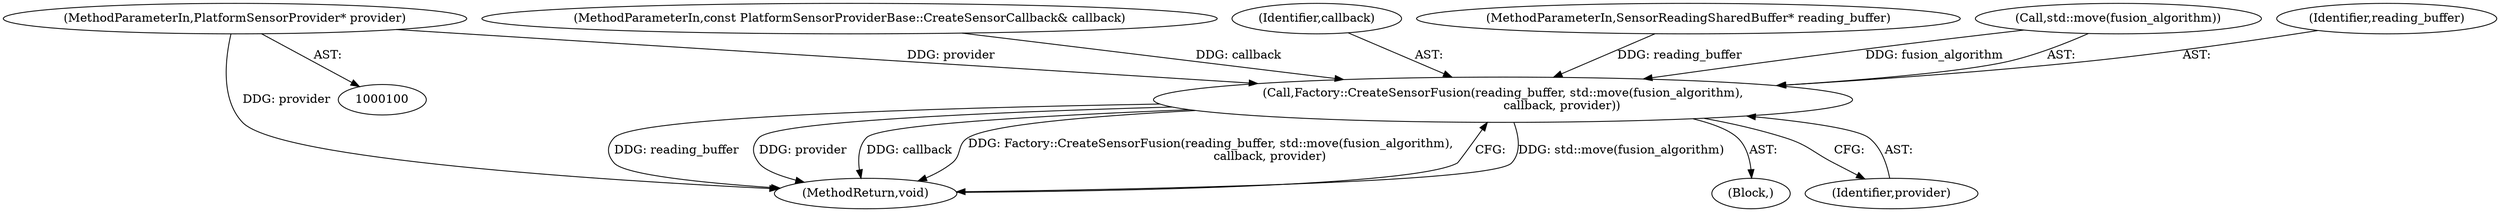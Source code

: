 digraph "0_Chrome_c0c8978849ac57e4ecd613ddc8ff7852a2054734_8@pointer" {
"1000102" [label="(MethodParameterIn,PlatformSensorProvider* provider)"];
"1000106" [label="(Call,Factory::CreateSensorFusion(reading_buffer, std::move(fusion_algorithm),\n                               callback, provider))"];
"1000112" [label="(MethodReturn,void)"];
"1000104" [label="(MethodParameterIn,const PlatformSensorProviderBase::CreateSensorCallback& callback)"];
"1000110" [label="(Identifier,callback)"];
"1000105" [label="(Block,)"];
"1000101" [label="(MethodParameterIn,SensorReadingSharedBuffer* reading_buffer)"];
"1000111" [label="(Identifier,provider)"];
"1000108" [label="(Call,std::move(fusion_algorithm))"];
"1000106" [label="(Call,Factory::CreateSensorFusion(reading_buffer, std::move(fusion_algorithm),\n                               callback, provider))"];
"1000102" [label="(MethodParameterIn,PlatformSensorProvider* provider)"];
"1000107" [label="(Identifier,reading_buffer)"];
"1000102" -> "1000100"  [label="AST: "];
"1000102" -> "1000112"  [label="DDG: provider"];
"1000102" -> "1000106"  [label="DDG: provider"];
"1000106" -> "1000105"  [label="AST: "];
"1000106" -> "1000111"  [label="CFG: "];
"1000107" -> "1000106"  [label="AST: "];
"1000108" -> "1000106"  [label="AST: "];
"1000110" -> "1000106"  [label="AST: "];
"1000111" -> "1000106"  [label="AST: "];
"1000112" -> "1000106"  [label="CFG: "];
"1000106" -> "1000112"  [label="DDG: std::move(fusion_algorithm)"];
"1000106" -> "1000112"  [label="DDG: reading_buffer"];
"1000106" -> "1000112"  [label="DDG: provider"];
"1000106" -> "1000112"  [label="DDG: callback"];
"1000106" -> "1000112"  [label="DDG: Factory::CreateSensorFusion(reading_buffer, std::move(fusion_algorithm),\n                               callback, provider)"];
"1000101" -> "1000106"  [label="DDG: reading_buffer"];
"1000108" -> "1000106"  [label="DDG: fusion_algorithm"];
"1000104" -> "1000106"  [label="DDG: callback"];
}
